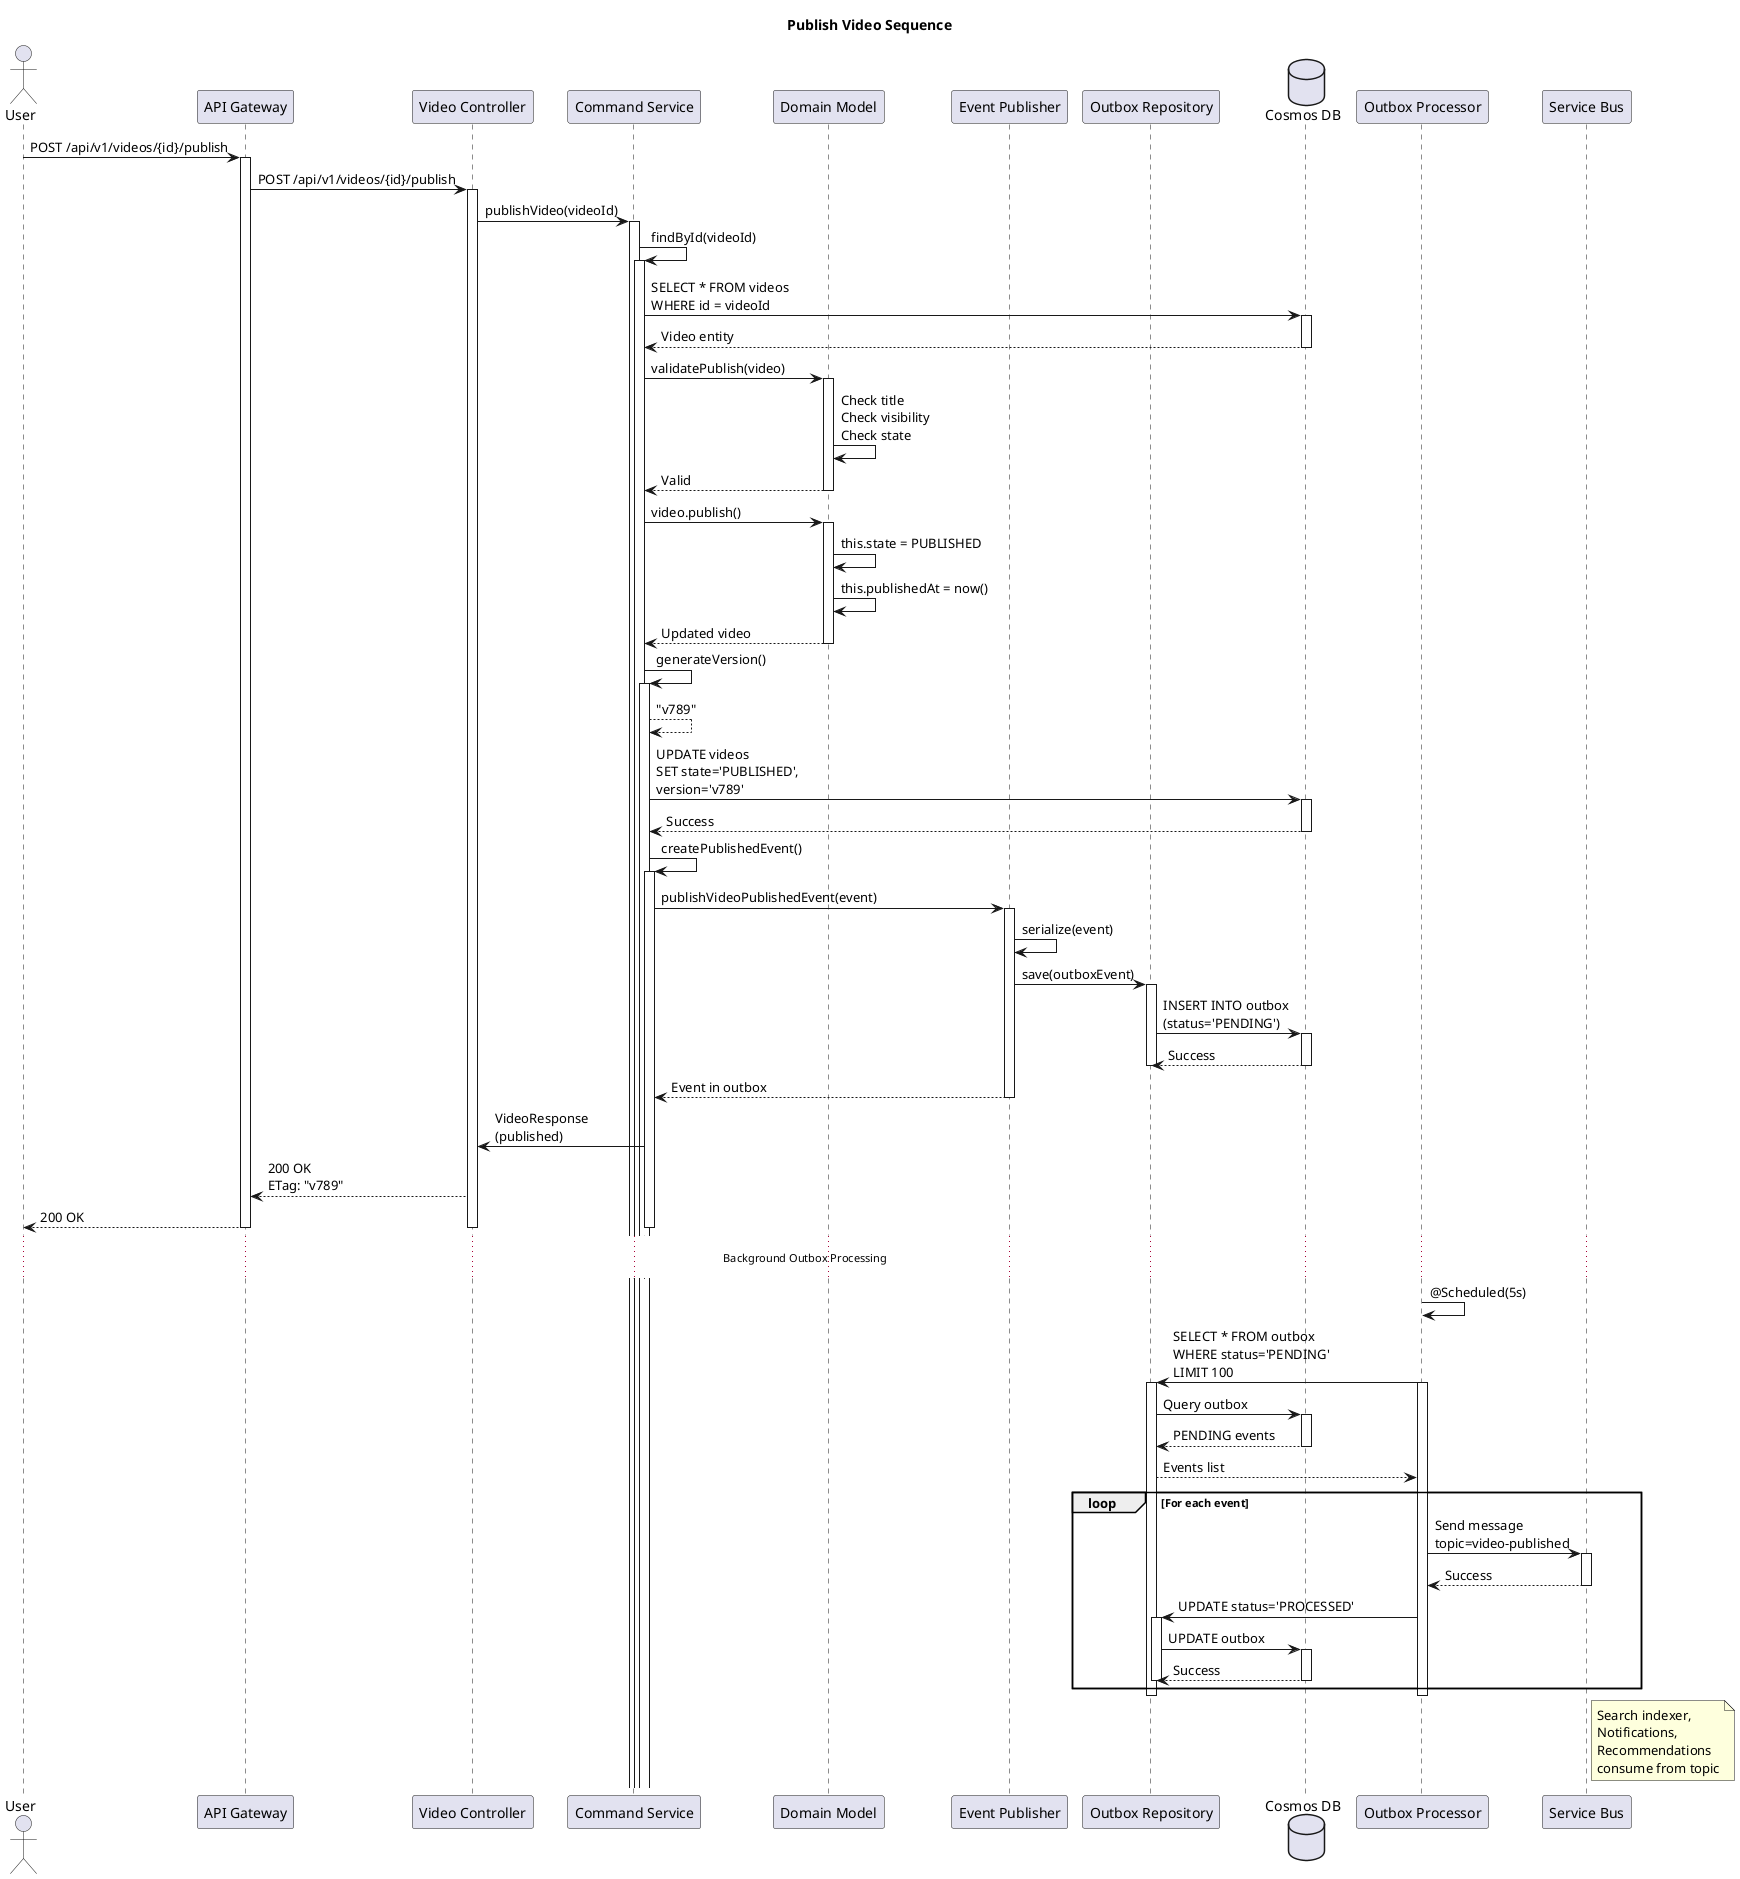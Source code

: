 @startuml
title Publish Video Sequence

actor User
participant "API Gateway" as API
participant "Video Controller" as Controller
participant "Command Service" as Command
participant "Domain Model" as Domain
participant "Event Publisher" as Event
participant "Outbox Repository" as Outbox
database "Cosmos DB" as Cosmos
participant "Outbox Processor" as Processor
participant "Service Bus" as SB

User -> API: POST /api/v1/videos/{id}/publish
activate API

API -> Controller: POST /api/v1/videos/{id}/publish
activate Controller

Controller -> Command: publishVideo(videoId)
activate Command

Command -> Command: findById(videoId)
activate Command
Command -> Cosmos: SELECT * FROM videos\nWHERE id = videoId
activate Cosmos
Cosmos --> Command: Video entity
deactivate Cosmos

Command -> Domain: validatePublish(video)
activate Domain
Domain -> Domain: Check title\nCheck visibility\nCheck state
Domain --> Command: Valid
deactivate Domain

Command -> Domain: video.publish()
activate Domain
Domain -> Domain: this.state = PUBLISHED
Domain -> Domain: this.publishedAt = now()
Domain --> Command: Updated video
deactivate Domain

Command -> Command: generateVersion()
activate Command
Command --> Command: "v789"

Command -> Cosmos: UPDATE videos\nSET state='PUBLISHED',\nversion='v789'
activate Cosmos
Cosmos --> Command: Success
deactivate Cosmos

Command -> Command: createPublishedEvent()
activate Command

Command -> Event: publishVideoPublishedEvent(event)
activate Event

Event -> Event: serialize(event)
Event -> Outbox: save(outboxEvent)
activate Outbox

Outbox -> Cosmos: INSERT INTO outbox\n(status='PENDING')
activate Cosmos
Cosmos --> Outbox: Success
deactivate Cosmos
deactivate Outbox

Event --> Command: Event in outbox
deactivate Event

Command -> Controller: VideoResponse\n(published)
Controller --> API: 200 OK\nETag: "v789"

API --> User: 200 OK

deactivate API
deactivate Controller
deactivate Command

... Background Outbox Processing ...

Processor -> Processor: @Scheduled(5s)
Processor -> Outbox: SELECT * FROM outbox\nWHERE status='PENDING'\nLIMIT 100
activate Outbox
activate Processor

Outbox -> Cosmos: Query outbox
activate Cosmos
Cosmos --> Outbox: PENDING events
deactivate Cosmos
Outbox --> Processor: Events list

loop For each event
    Processor -> SB: Send message\ntopic=video-published
    activate SB
    SB --> Processor: Success
    deactivate SB
    
    Processor -> Outbox: UPDATE status='PROCESSED'
    activate Outbox
    Outbox -> Cosmos: UPDATE outbox
    activate Cosmos
    Cosmos --> Outbox: Success
    deactivate Cosmos
    deactivate Outbox
end

deactivate Processor
deactivate Outbox

note right of SB: Search indexer,\nNotifications,\nRecommendations\nconsume from topic

@enduml

